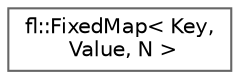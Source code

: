digraph "Graphical Class Hierarchy"
{
 // LATEX_PDF_SIZE
  bgcolor="transparent";
  edge [fontname=Helvetica,fontsize=10,labelfontname=Helvetica,labelfontsize=10];
  node [fontname=Helvetica,fontsize=10,shape=box,height=0.2,width=0.4];
  rankdir="LR";
  Node0 [id="Node000000",label="fl::FixedMap\< Key,\l Value, N \>",height=0.2,width=0.4,color="grey40", fillcolor="white", style="filled",URL="$d2/df3/classfl_1_1_fixed_map.html",tooltip=" "];
}
